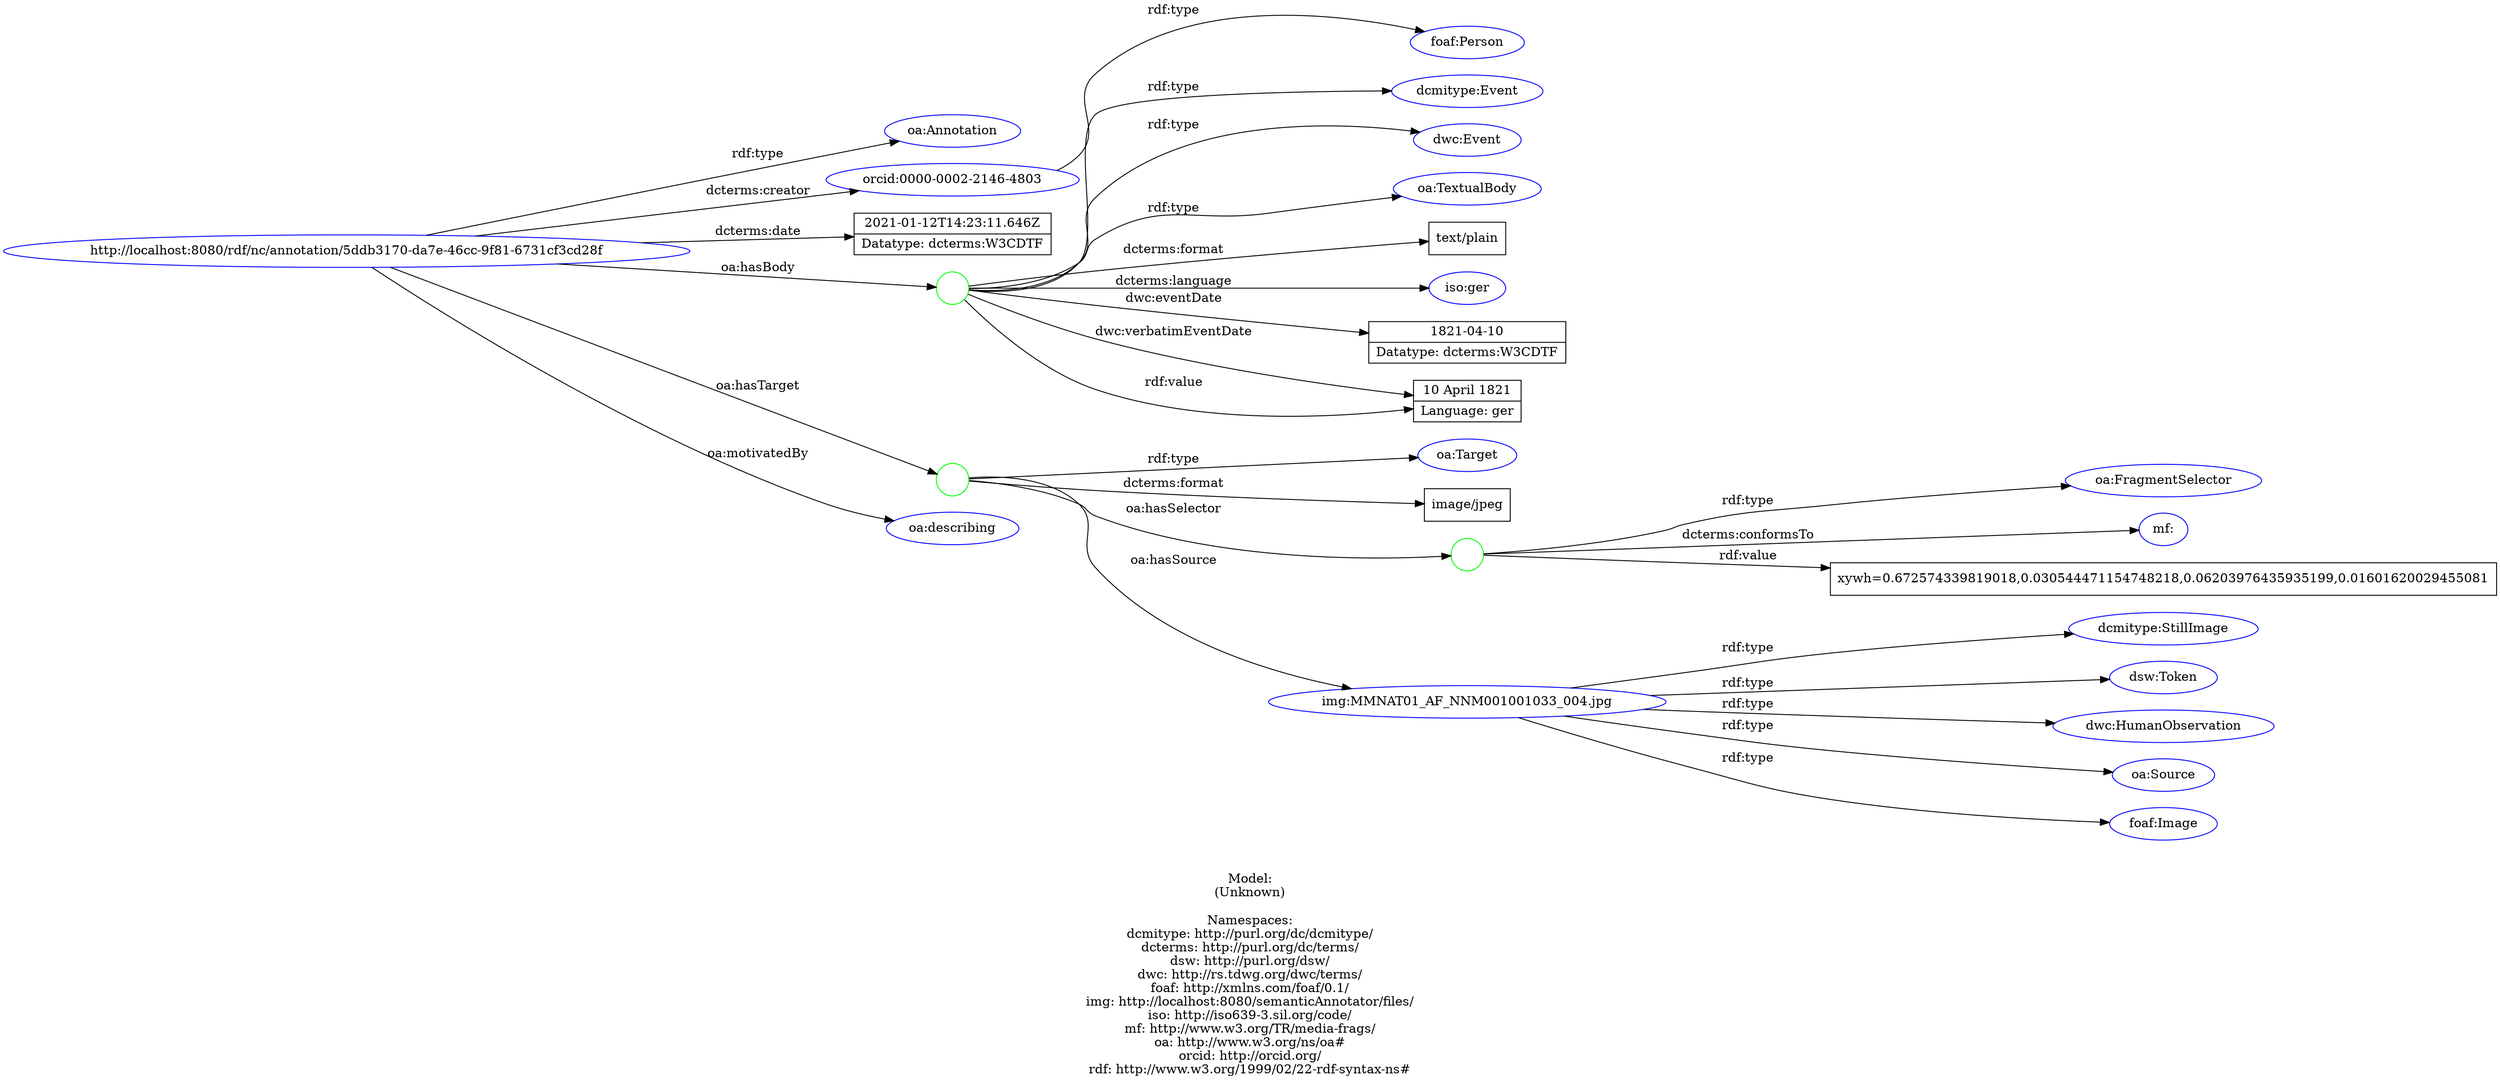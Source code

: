 digraph {
	rankdir = LR;
	charset="utf-8";

	"Rhttp://localhost:8080/rdf/nc/annotation/5ddb3170-da7e-46cc-9f81-6731cf3cd28f" -> "Roa:Annotation" [ label="rdf:type" ];
	"Rhttp://localhost:8080/rdf/nc/annotation/5ddb3170-da7e-46cc-9f81-6731cf3cd28f" -> "Rorcid:0000-0002-2146-4803" [ label="dcterms:creator" ];
	"Rhttp://localhost:8080/rdf/nc/annotation/5ddb3170-da7e-46cc-9f81-6731cf3cd28f" -> "L2021-01-12T14:23:11.646Z|Datatype: dcterms:W3CDTF" [ label="dcterms:date" ];
	"Rhttp://localhost:8080/rdf/nc/annotation/5ddb3170-da7e-46cc-9f81-6731cf3cd28f" -> "B_:node1f26ai8ibx81" [ label="oa:hasBody" ];
	"B_:node1f26ai8ibx81" -> "Rdcmitype:Event" [ label="rdf:type" ];
	"B_:node1f26ai8ibx81" -> "Rdwc:Event" [ label="rdf:type" ];
	"B_:node1f26ai8ibx81" -> "Roa:TextualBody" [ label="rdf:type" ];
	"B_:node1f26ai8ibx81" -> "Ltext/plain" [ label="dcterms:format" ];
	"B_:node1f26ai8ibx81" -> "Riso:ger" [ label="dcterms:language" ];
	"B_:node1f26ai8ibx81" -> "L1821-04-10|Datatype: dcterms:W3CDTF" [ label="dwc:eventDate" ];
	"B_:node1f26ai8ibx81" -> "L10 April 1821|Language: ger" [ label="dwc:verbatimEventDate" ];
	"B_:node1f26ai8ibx81" -> "L10 April 1821|Language: ger" [ label="rdf:value" ];
	"Rhttp://localhost:8080/rdf/nc/annotation/5ddb3170-da7e-46cc-9f81-6731cf3cd28f" -> "B_:node1f26ai8ibx80" [ label="oa:hasTarget" ];
	"B_:node1f26ai8ibx80" -> "Roa:Target" [ label="rdf:type" ];
	"B_:node1f26ai8ibx80" -> "Limage/jpeg" [ label="dcterms:format" ];
	"B_:node1f26ai8ibx80" -> "B_:node1f26ai8ibx83" [ label="oa:hasSelector" ];
	"B_:node1f26ai8ibx83" -> "Roa:FragmentSelector" [ label="rdf:type" ];
	"B_:node1f26ai8ibx83" -> "Rmf:" [ label="dcterms:conformsTo" ];
	"B_:node1f26ai8ibx83" -> "Lxywh=0.672574339819018,0.030544471154748218,0.06203976435935199,0.01601620029455081" [ label="rdf:value" ];
	"B_:node1f26ai8ibx80" -> "Rimg:MMNAT01_AF_NNM001001033_004.jpg" [ label="oa:hasSource" ];
	"Rhttp://localhost:8080/rdf/nc/annotation/5ddb3170-da7e-46cc-9f81-6731cf3cd28f" -> "Roa:describing" [ label="oa:motivatedBy" ];
	"Rorcid:0000-0002-2146-4803" -> "Rfoaf:Person" [ label="rdf:type" ];
	"Rimg:MMNAT01_AF_NNM001001033_004.jpg" -> "Rdcmitype:StillImage" [ label="rdf:type" ];
	"Rimg:MMNAT01_AF_NNM001001033_004.jpg" -> "Rdsw:Token" [ label="rdf:type" ];
	"Rimg:MMNAT01_AF_NNM001001033_004.jpg" -> "Rdwc:HumanObservation" [ label="rdf:type" ];
	"Rimg:MMNAT01_AF_NNM001001033_004.jpg" -> "Roa:Source" [ label="rdf:type" ];
	"Rimg:MMNAT01_AF_NNM001001033_004.jpg" -> "Rfoaf:Image" [ label="rdf:type" ];

	// Resources
	"Rhttp://localhost:8080/rdf/nc/annotation/5ddb3170-da7e-46cc-9f81-6731cf3cd28f" [ label="http://localhost:8080/rdf/nc/annotation/5ddb3170-da7e-46cc-9f81-6731cf3cd28f", shape = ellipse, color = blue ];
	"Roa:Annotation" [ label="oa:Annotation", shape = ellipse, color = blue ];
	"Rorcid:0000-0002-2146-4803" [ label="orcid:0000-0002-2146-4803", shape = ellipse, color = blue ];
	"Rdcmitype:Event" [ label="dcmitype:Event", shape = ellipse, color = blue ];
	"Rdwc:Event" [ label="dwc:Event", shape = ellipse, color = blue ];
	"Roa:TextualBody" [ label="oa:TextualBody", shape = ellipse, color = blue ];
	"Riso:ger" [ label="iso:ger", shape = ellipse, color = blue ];
	"Roa:Target" [ label="oa:Target", shape = ellipse, color = blue ];
	"Roa:FragmentSelector" [ label="oa:FragmentSelector", shape = ellipse, color = blue ];
	"Rmf:" [ label="mf:", shape = ellipse, color = blue ];
	"Rimg:MMNAT01_AF_NNM001001033_004.jpg" [ label="img:MMNAT01_AF_NNM001001033_004.jpg", shape = ellipse, color = blue ];
	"Roa:describing" [ label="oa:describing", shape = ellipse, color = blue ];
	"Rfoaf:Person" [ label="foaf:Person", shape = ellipse, color = blue ];
	"Rdcmitype:StillImage" [ label="dcmitype:StillImage", shape = ellipse, color = blue ];
	"Rdsw:Token" [ label="dsw:Token", shape = ellipse, color = blue ];
	"Rdwc:HumanObservation" [ label="dwc:HumanObservation", shape = ellipse, color = blue ];
	"Roa:Source" [ label="oa:Source", shape = ellipse, color = blue ];
	"Rfoaf:Image" [ label="foaf:Image", shape = ellipse, color = blue ];

	// Anonymous nodes
	"B_:node1f26ai8ibx81" [ label="", shape = circle, color = green ];
	"B_:node1f26ai8ibx80" [ label="", shape = circle, color = green ];
	"B_:node1f26ai8ibx83" [ label="", shape = circle, color = green ];

	// Literals
	"L2021-01-12T14:23:11.646Z|Datatype: dcterms:W3CDTF" [ label="2021-01-12T14:23:11.646Z|Datatype: dcterms:W3CDTF", shape = record ];
	"Ltext/plain" [ label="text/plain", shape = record ];
	"L1821-04-10|Datatype: dcterms:W3CDTF" [ label="1821-04-10|Datatype: dcterms:W3CDTF", shape = record ];
	"L10 April 1821|Language: ger" [ label="10 April 1821|Language: ger", shape = record ];
	"Limage/jpeg" [ label="image/jpeg", shape = record ];
	"Lxywh=0.672574339819018,0.030544471154748218,0.06203976435935199,0.01601620029455081" [ label="xywh=0.672574339819018,0.030544471154748218,0.06203976435935199,0.01601620029455081", shape = record ];

	label="\n\nModel:\n(Unknown)\n\nNamespaces:\ndcmitype: http://purl.org/dc/dcmitype/\ndcterms: http://purl.org/dc/terms/\ndsw: http://purl.org/dsw/\ndwc: http://rs.tdwg.org/dwc/terms/\nfoaf: http://xmlns.com/foaf/0.1/\nimg: http://localhost:8080/semanticAnnotator/files/\niso: http://iso639-3.sil.org/code/\nmf: http://www.w3.org/TR/media-frags/\noa: http://www.w3.org/ns/oa#\norcid: http://orcid.org/\nrdf: http://www.w3.org/1999/02/22-rdf-syntax-ns#\n";
}
